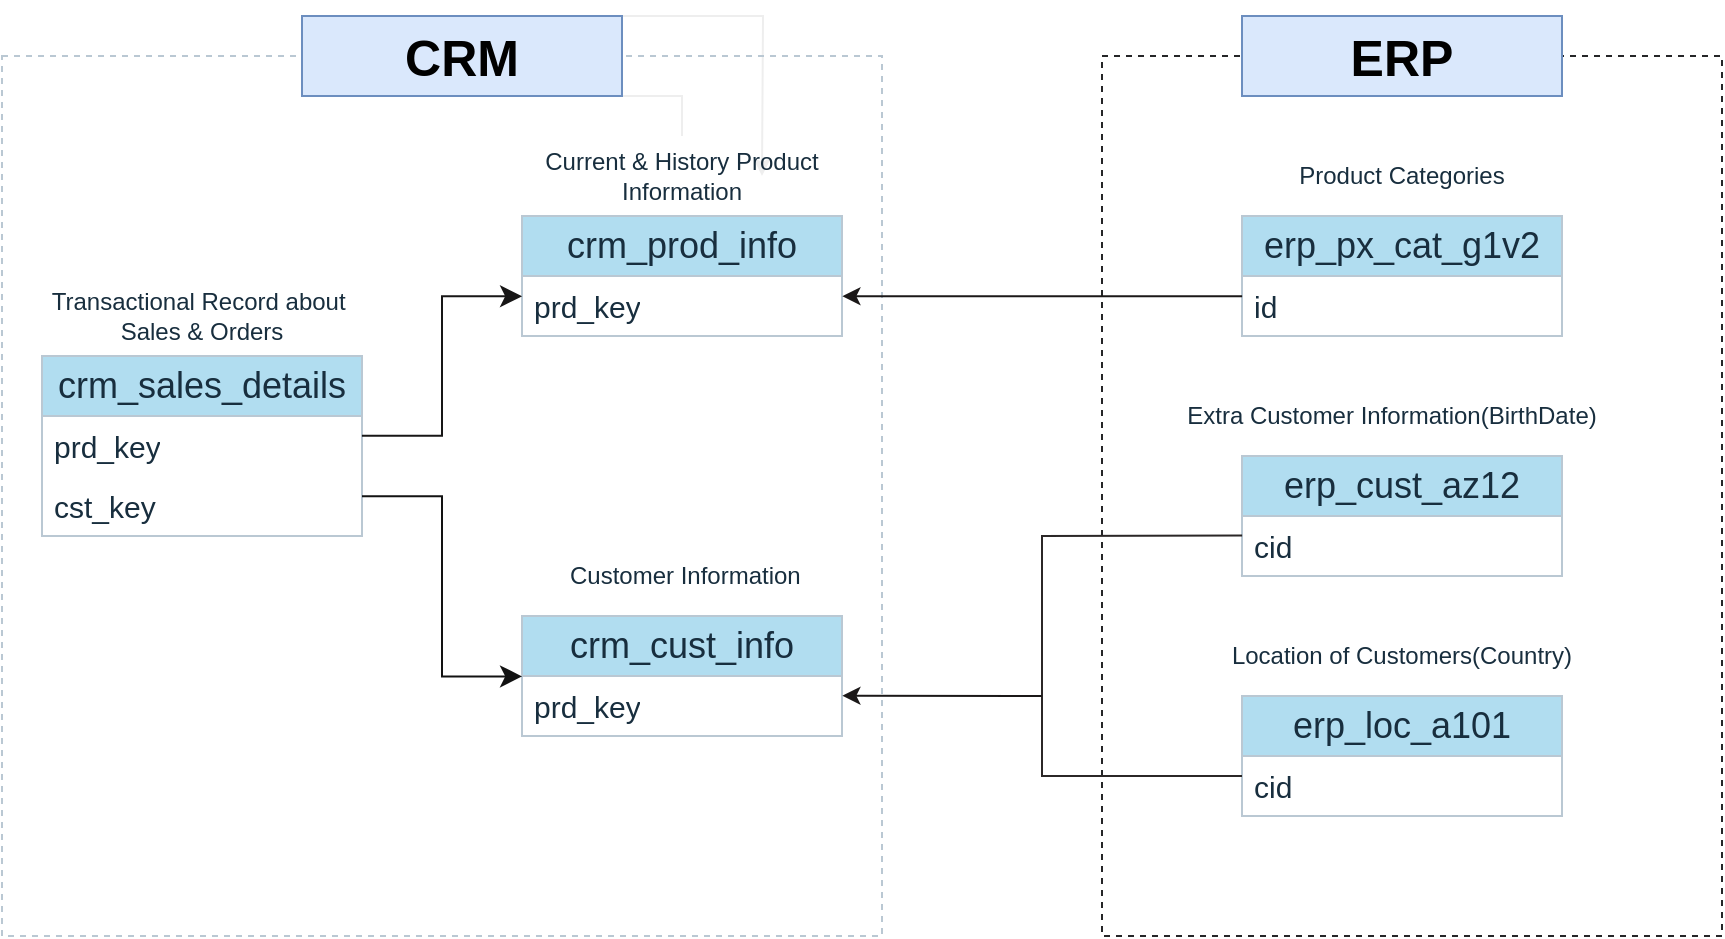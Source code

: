 <mxfile version="26.0.16">
  <diagram name="Page-1" id="zsHKEHzOvmH3-DmY5Ihv">
    <mxGraphModel dx="954" dy="727" grid="1" gridSize="10" guides="1" tooltips="1" connect="1" arrows="1" fold="1" page="1" pageScale="1" pageWidth="1169" pageHeight="1654" math="0" shadow="0">
      <root>
        <mxCell id="0" />
        <mxCell id="1" parent="0" />
        <mxCell id="qeQ6PLR-TcyUtHSJAH3G-1" value="&lt;font style=&quot;font-size: 18px;&quot;&gt;crm_sales_details&lt;/font&gt;" style="swimlane;fontStyle=0;childLayout=stackLayout;horizontal=1;startSize=30;horizontalStack=0;resizeParent=1;resizeParentMax=0;resizeLast=0;collapsible=1;marginBottom=0;whiteSpace=wrap;html=1;labelBackgroundColor=none;fillColor=#B1DDF0;strokeColor=#BAC8D3;fontColor=#182E3E;" vertex="1" parent="1">
          <mxGeometry x="120" y="310" width="160" height="90" as="geometry" />
        </mxCell>
        <mxCell id="qeQ6PLR-TcyUtHSJAH3G-2" value="&lt;font style=&quot;font-size: 15px;&quot;&gt;prd_key&lt;/font&gt;" style="text;strokeColor=none;fillColor=none;align=left;verticalAlign=middle;spacingLeft=4;spacingRight=4;overflow=hidden;points=[[0,0.5],[1,0.5]];portConstraint=eastwest;rotatable=0;whiteSpace=wrap;html=1;labelBackgroundColor=none;fontColor=#182E3E;" vertex="1" parent="qeQ6PLR-TcyUtHSJAH3G-1">
          <mxGeometry y="30" width="160" height="30" as="geometry" />
        </mxCell>
        <mxCell id="qeQ6PLR-TcyUtHSJAH3G-3" value="&lt;font style=&quot;font-size: 15px;&quot;&gt;cst_key&lt;/font&gt;" style="text;strokeColor=none;fillColor=none;align=left;verticalAlign=middle;spacingLeft=4;spacingRight=4;overflow=hidden;points=[[0,0.5],[1,0.5]];portConstraint=eastwest;rotatable=0;whiteSpace=wrap;html=1;labelBackgroundColor=none;fontColor=#182E3E;" vertex="1" parent="qeQ6PLR-TcyUtHSJAH3G-1">
          <mxGeometry y="60" width="160" height="30" as="geometry" />
        </mxCell>
        <mxCell id="qeQ6PLR-TcyUtHSJAH3G-5" value="Transactional Record about&amp;nbsp;&lt;div&gt;Sales &amp;amp; Orders&lt;/div&gt;" style="text;html=1;align=center;verticalAlign=middle;whiteSpace=wrap;rounded=0;fontColor=#182E3E;" vertex="1" parent="1">
          <mxGeometry x="120" y="270" width="160" height="40" as="geometry" />
        </mxCell>
        <mxCell id="qeQ6PLR-TcyUtHSJAH3G-6" value="&lt;font style=&quot;font-size: 18px;&quot;&gt;crm_prod_info&lt;/font&gt;" style="swimlane;fontStyle=0;childLayout=stackLayout;horizontal=1;startSize=30;horizontalStack=0;resizeParent=1;resizeParentMax=0;resizeLast=0;collapsible=1;marginBottom=0;whiteSpace=wrap;html=1;labelBackgroundColor=none;fillColor=#B1DDF0;strokeColor=#BAC8D3;fontColor=#182E3E;" vertex="1" parent="1">
          <mxGeometry x="360" y="240" width="160" height="60" as="geometry" />
        </mxCell>
        <mxCell id="qeQ6PLR-TcyUtHSJAH3G-7" value="&lt;font style=&quot;font-size: 15px;&quot;&gt;prd_key&lt;/font&gt;" style="text;strokeColor=none;fillColor=none;align=left;verticalAlign=middle;spacingLeft=4;spacingRight=4;overflow=hidden;points=[[0,0.5],[1,0.5]];portConstraint=eastwest;rotatable=0;whiteSpace=wrap;html=1;labelBackgroundColor=none;fontColor=#182E3E;" vertex="1" parent="qeQ6PLR-TcyUtHSJAH3G-6">
          <mxGeometry y="30" width="160" height="30" as="geometry" />
        </mxCell>
        <mxCell id="qeQ6PLR-TcyUtHSJAH3G-16" style="edgeStyle=orthogonalEdgeStyle;rounded=0;orthogonalLoop=1;jettySize=auto;html=1;exitX=0.5;exitY=0;exitDx=0;exitDy=0;strokeColor=#EEEEEE;fontColor=#FFFFFF;" edge="1" parent="1" source="qeQ6PLR-TcyUtHSJAH3G-26">
          <mxGeometry relative="1" as="geometry">
            <mxPoint x="480" y="220" as="targetPoint" />
          </mxGeometry>
        </mxCell>
        <mxCell id="qeQ6PLR-TcyUtHSJAH3G-9" value="&lt;div&gt;Current &amp;amp; History Product Information&lt;/div&gt;" style="text;html=1;align=center;verticalAlign=middle;whiteSpace=wrap;rounded=0;fontColor=#182E3E;" vertex="1" parent="1">
          <mxGeometry x="360" y="200" width="160" height="40" as="geometry" />
        </mxCell>
        <mxCell id="qeQ6PLR-TcyUtHSJAH3G-10" value="&lt;font style=&quot;font-size: 18px;&quot;&gt;crm_cust_info&lt;/font&gt;" style="swimlane;fontStyle=0;childLayout=stackLayout;horizontal=1;startSize=30;horizontalStack=0;resizeParent=1;resizeParentMax=0;resizeLast=0;collapsible=1;marginBottom=0;whiteSpace=wrap;html=1;labelBackgroundColor=none;fillColor=#B1DDF0;strokeColor=#BAC8D3;fontColor=#182E3E;" vertex="1" parent="1">
          <mxGeometry x="360" y="440" width="160" height="60" as="geometry" />
        </mxCell>
        <mxCell id="qeQ6PLR-TcyUtHSJAH3G-11" value="&lt;font style=&quot;font-size: 15px;&quot;&gt;prd_key&lt;/font&gt;" style="text;strokeColor=none;fillColor=none;align=left;verticalAlign=middle;spacingLeft=4;spacingRight=4;overflow=hidden;points=[[0,0.5],[1,0.5]];portConstraint=eastwest;rotatable=0;whiteSpace=wrap;html=1;labelBackgroundColor=none;fontColor=#182E3E;" vertex="1" parent="qeQ6PLR-TcyUtHSJAH3G-10">
          <mxGeometry y="30" width="160" height="30" as="geometry" />
        </mxCell>
        <mxCell id="qeQ6PLR-TcyUtHSJAH3G-12" value="&lt;div&gt;&amp;nbsp;Customer Information&lt;/div&gt;" style="text;html=1;align=center;verticalAlign=middle;whiteSpace=wrap;rounded=0;fontColor=#182E3E;" vertex="1" parent="1">
          <mxGeometry x="360" y="400" width="160" height="40" as="geometry" />
        </mxCell>
        <mxCell id="qeQ6PLR-TcyUtHSJAH3G-17" value="&lt;font style=&quot;font-size: 18px;&quot;&gt;erp_px_cat_g1v2&lt;/font&gt;" style="swimlane;fontStyle=0;childLayout=stackLayout;horizontal=1;startSize=30;horizontalStack=0;resizeParent=1;resizeParentMax=0;resizeLast=0;collapsible=1;marginBottom=0;whiteSpace=wrap;html=1;labelBackgroundColor=none;fillColor=#B1DDF0;strokeColor=#BAC8D3;fontColor=#182E3E;" vertex="1" parent="1">
          <mxGeometry x="720" y="240" width="160" height="60" as="geometry" />
        </mxCell>
        <mxCell id="qeQ6PLR-TcyUtHSJAH3G-18" value="&lt;font style=&quot;font-size: 15px;&quot;&gt;id&lt;/font&gt;" style="text;strokeColor=none;fillColor=none;align=left;verticalAlign=middle;spacingLeft=4;spacingRight=4;overflow=hidden;points=[[0,0.5],[1,0.5]];portConstraint=eastwest;rotatable=0;whiteSpace=wrap;html=1;labelBackgroundColor=none;fontColor=#182E3E;" vertex="1" parent="qeQ6PLR-TcyUtHSJAH3G-17">
          <mxGeometry y="30" width="160" height="30" as="geometry" />
        </mxCell>
        <mxCell id="qeQ6PLR-TcyUtHSJAH3G-19" value="&lt;font style=&quot;font-size: 18px;&quot;&gt;erp_cust_az12&lt;/font&gt;" style="swimlane;fontStyle=0;childLayout=stackLayout;horizontal=1;startSize=30;horizontalStack=0;resizeParent=1;resizeParentMax=0;resizeLast=0;collapsible=1;marginBottom=0;whiteSpace=wrap;html=1;labelBackgroundColor=none;fillColor=#B1DDF0;strokeColor=#BAC8D3;fontColor=#182E3E;" vertex="1" parent="1">
          <mxGeometry x="720" y="360" width="160" height="60" as="geometry" />
        </mxCell>
        <mxCell id="qeQ6PLR-TcyUtHSJAH3G-20" value="&lt;font style=&quot;font-size: 15px;&quot;&gt;cid&lt;/font&gt;" style="text;strokeColor=none;fillColor=none;align=left;verticalAlign=middle;spacingLeft=4;spacingRight=4;overflow=hidden;points=[[0,0.5],[1,0.5]];portConstraint=eastwest;rotatable=0;whiteSpace=wrap;html=1;labelBackgroundColor=none;fontColor=#182E3E;" vertex="1" parent="qeQ6PLR-TcyUtHSJAH3G-19">
          <mxGeometry y="30" width="160" height="30" as="geometry" />
        </mxCell>
        <mxCell id="qeQ6PLR-TcyUtHSJAH3G-21" value="&lt;font style=&quot;font-size: 18px;&quot;&gt;erp_loc_a101&lt;/font&gt;" style="swimlane;fontStyle=0;childLayout=stackLayout;horizontal=1;startSize=30;horizontalStack=0;resizeParent=1;resizeParentMax=0;resizeLast=0;collapsible=1;marginBottom=0;whiteSpace=wrap;html=1;labelBackgroundColor=none;fillColor=#B1DDF0;strokeColor=#BAC8D3;fontColor=#182E3E;" vertex="1" parent="1">
          <mxGeometry x="720" y="480" width="160" height="60" as="geometry" />
        </mxCell>
        <mxCell id="qeQ6PLR-TcyUtHSJAH3G-22" value="&lt;font style=&quot;font-size: 15px;&quot;&gt;cid&lt;/font&gt;" style="text;strokeColor=none;fillColor=none;align=left;verticalAlign=middle;spacingLeft=4;spacingRight=4;overflow=hidden;points=[[0,0.5],[1,0.5]];portConstraint=eastwest;rotatable=0;whiteSpace=wrap;html=1;labelBackgroundColor=none;fontColor=#182E3E;" vertex="1" parent="qeQ6PLR-TcyUtHSJAH3G-21">
          <mxGeometry y="30" width="160" height="30" as="geometry" />
        </mxCell>
        <mxCell id="qeQ6PLR-TcyUtHSJAH3G-23" value="&lt;div&gt;Product Categories&lt;/div&gt;" style="text;html=1;align=center;verticalAlign=middle;whiteSpace=wrap;rounded=0;fontColor=#182E3E;" vertex="1" parent="1">
          <mxGeometry x="720" y="200" width="160" height="40" as="geometry" />
        </mxCell>
        <mxCell id="qeQ6PLR-TcyUtHSJAH3G-24" value="&lt;div&gt;Extra Customer Information(BirthDate)&lt;/div&gt;" style="text;html=1;align=center;verticalAlign=middle;whiteSpace=wrap;rounded=0;fontColor=#182E3E;" vertex="1" parent="1">
          <mxGeometry x="680" y="320" width="230" height="40" as="geometry" />
        </mxCell>
        <mxCell id="qeQ6PLR-TcyUtHSJAH3G-25" value="&lt;div&gt;Location of Customers(Country)&lt;/div&gt;" style="text;html=1;align=center;verticalAlign=middle;whiteSpace=wrap;rounded=0;fontColor=#182E3E;" vertex="1" parent="1">
          <mxGeometry x="695" y="440" width="210" height="40" as="geometry" />
        </mxCell>
        <mxCell id="qeQ6PLR-TcyUtHSJAH3G-29" value="" style="rounded=0;whiteSpace=wrap;html=1;strokeColor=light-dark(#252628, #39454e);fontColor=#182E3E;fillColor=none;dashed=1;" vertex="1" parent="1">
          <mxGeometry x="650" y="160" width="310" height="440" as="geometry" />
        </mxCell>
        <mxCell id="qeQ6PLR-TcyUtHSJAH3G-30" value="&lt;div&gt;&lt;font style=&quot;font-size: 25px;&quot;&gt;&lt;b&gt;ERP&lt;/b&gt;&lt;/font&gt;&lt;/div&gt;" style="text;html=1;align=center;verticalAlign=middle;whiteSpace=wrap;rounded=0;fillColor=#dae8fc;strokeColor=#6c8ebf;" vertex="1" parent="1">
          <mxGeometry x="720" y="140" width="160" height="40" as="geometry" />
        </mxCell>
        <mxCell id="qeQ6PLR-TcyUtHSJAH3G-40" value="" style="edgeStyle=orthogonalEdgeStyle;rounded=0;orthogonalLoop=1;jettySize=auto;html=1;exitX=0.5;exitY=0;exitDx=0;exitDy=0;strokeColor=#EEEEEE;fontColor=#FFFFFF;" edge="1" parent="1" source="qeQ6PLR-TcyUtHSJAH3G-9" target="qeQ6PLR-TcyUtHSJAH3G-26">
          <mxGeometry relative="1" as="geometry">
            <mxPoint x="480" y="220" as="targetPoint" />
            <mxPoint x="440" y="200" as="sourcePoint" />
          </mxGeometry>
        </mxCell>
        <mxCell id="qeQ6PLR-TcyUtHSJAH3G-26" value="" style="rounded=0;whiteSpace=wrap;html=1;strokeColor=#BAC8D3;fontColor=#182E3E;fillColor=none;dashed=1;" vertex="1" parent="1">
          <mxGeometry x="100" y="160" width="440" height="440" as="geometry" />
        </mxCell>
        <mxCell id="qeQ6PLR-TcyUtHSJAH3G-41" value="&lt;div&gt;&lt;font style=&quot;font-size: 25px;&quot;&gt;&lt;b&gt;CRM&lt;/b&gt;&lt;/font&gt;&lt;/div&gt;" style="text;html=1;align=center;verticalAlign=middle;whiteSpace=wrap;rounded=0;fillColor=#dae8fc;strokeColor=#6c8ebf;" vertex="1" parent="1">
          <mxGeometry x="250" y="140" width="160" height="40" as="geometry" />
        </mxCell>
        <mxCell id="qeQ6PLR-TcyUtHSJAH3G-42" value="" style="edgeStyle=elbowEdgeStyle;elbow=horizontal;endArrow=classic;html=1;curved=0;rounded=0;endSize=8;startSize=8;strokeColor=light-dark(#171616, #202020);fontColor=#FFFFFF;entryX=0.591;entryY=0.273;entryDx=0;entryDy=0;entryPerimeter=0;" edge="1" parent="1" target="qeQ6PLR-TcyUtHSJAH3G-26">
          <mxGeometry width="50" height="50" relative="1" as="geometry">
            <mxPoint x="279.96" y="349.88" as="sourcePoint" />
            <mxPoint x="360.0" y="300" as="targetPoint" />
            <Array as="points">
              <mxPoint x="320" y="270" />
            </Array>
          </mxGeometry>
        </mxCell>
        <mxCell id="qeQ6PLR-TcyUtHSJAH3G-44" value="" style="edgeStyle=elbowEdgeStyle;elbow=horizontal;endArrow=classic;html=1;curved=0;rounded=0;endSize=8;startSize=8;strokeColor=light-dark(#121212, #202020);fontColor=#FFFFFF;exitX=0.182;exitY=0.614;exitDx=0;exitDy=0;exitPerimeter=0;entryX=0.591;entryY=0.705;entryDx=0;entryDy=0;entryPerimeter=0;" edge="1" parent="1" target="qeQ6PLR-TcyUtHSJAH3G-26">
          <mxGeometry width="50" height="50" relative="1" as="geometry">
            <mxPoint x="280.0" y="380.16" as="sourcePoint" />
            <mxPoint x="379.92" y="440" as="targetPoint" />
          </mxGeometry>
        </mxCell>
        <mxCell id="qeQ6PLR-TcyUtHSJAH3G-47" value="" style="endArrow=classic;html=1;rounded=0;strokeColor=light-dark(#1b1818, #202020);fontColor=#FFFFFF;exitX=0.226;exitY=0.273;exitDx=0;exitDy=0;exitPerimeter=0;entryX=0.955;entryY=0.273;entryDx=0;entryDy=0;entryPerimeter=0;" edge="1" parent="1" source="qeQ6PLR-TcyUtHSJAH3G-29" target="qeQ6PLR-TcyUtHSJAH3G-26">
          <mxGeometry width="50" height="50" relative="1" as="geometry">
            <mxPoint x="590" y="350" as="sourcePoint" />
            <mxPoint x="550" y="280" as="targetPoint" />
          </mxGeometry>
        </mxCell>
        <mxCell id="qeQ6PLR-TcyUtHSJAH3G-48" value="" style="endArrow=none;html=1;rounded=0;strokeColor=light-dark(#2b2727, #202020);fontColor=#FFFFFF;entryX=0.226;entryY=0.545;entryDx=0;entryDy=0;entryPerimeter=0;" edge="1" parent="1" target="qeQ6PLR-TcyUtHSJAH3G-29">
          <mxGeometry width="50" height="50" relative="1" as="geometry">
            <mxPoint x="720" y="520" as="sourcePoint" />
            <mxPoint x="470" y="420" as="targetPoint" />
            <Array as="points">
              <mxPoint x="620" y="520" />
              <mxPoint x="620" y="400" />
            </Array>
          </mxGeometry>
        </mxCell>
        <mxCell id="qeQ6PLR-TcyUtHSJAH3G-49" value="" style="endArrow=classic;html=1;rounded=0;strokeColor=light-dark(#1b1818, #202020);fontColor=#FFFFFF;entryX=0.955;entryY=0.727;entryDx=0;entryDy=0;entryPerimeter=0;" edge="1" parent="1" target="qeQ6PLR-TcyUtHSJAH3G-26">
          <mxGeometry width="50" height="50" relative="1" as="geometry">
            <mxPoint x="620" y="480" as="sourcePoint" />
            <mxPoint x="610" y="450" as="targetPoint" />
          </mxGeometry>
        </mxCell>
      </root>
    </mxGraphModel>
  </diagram>
</mxfile>

